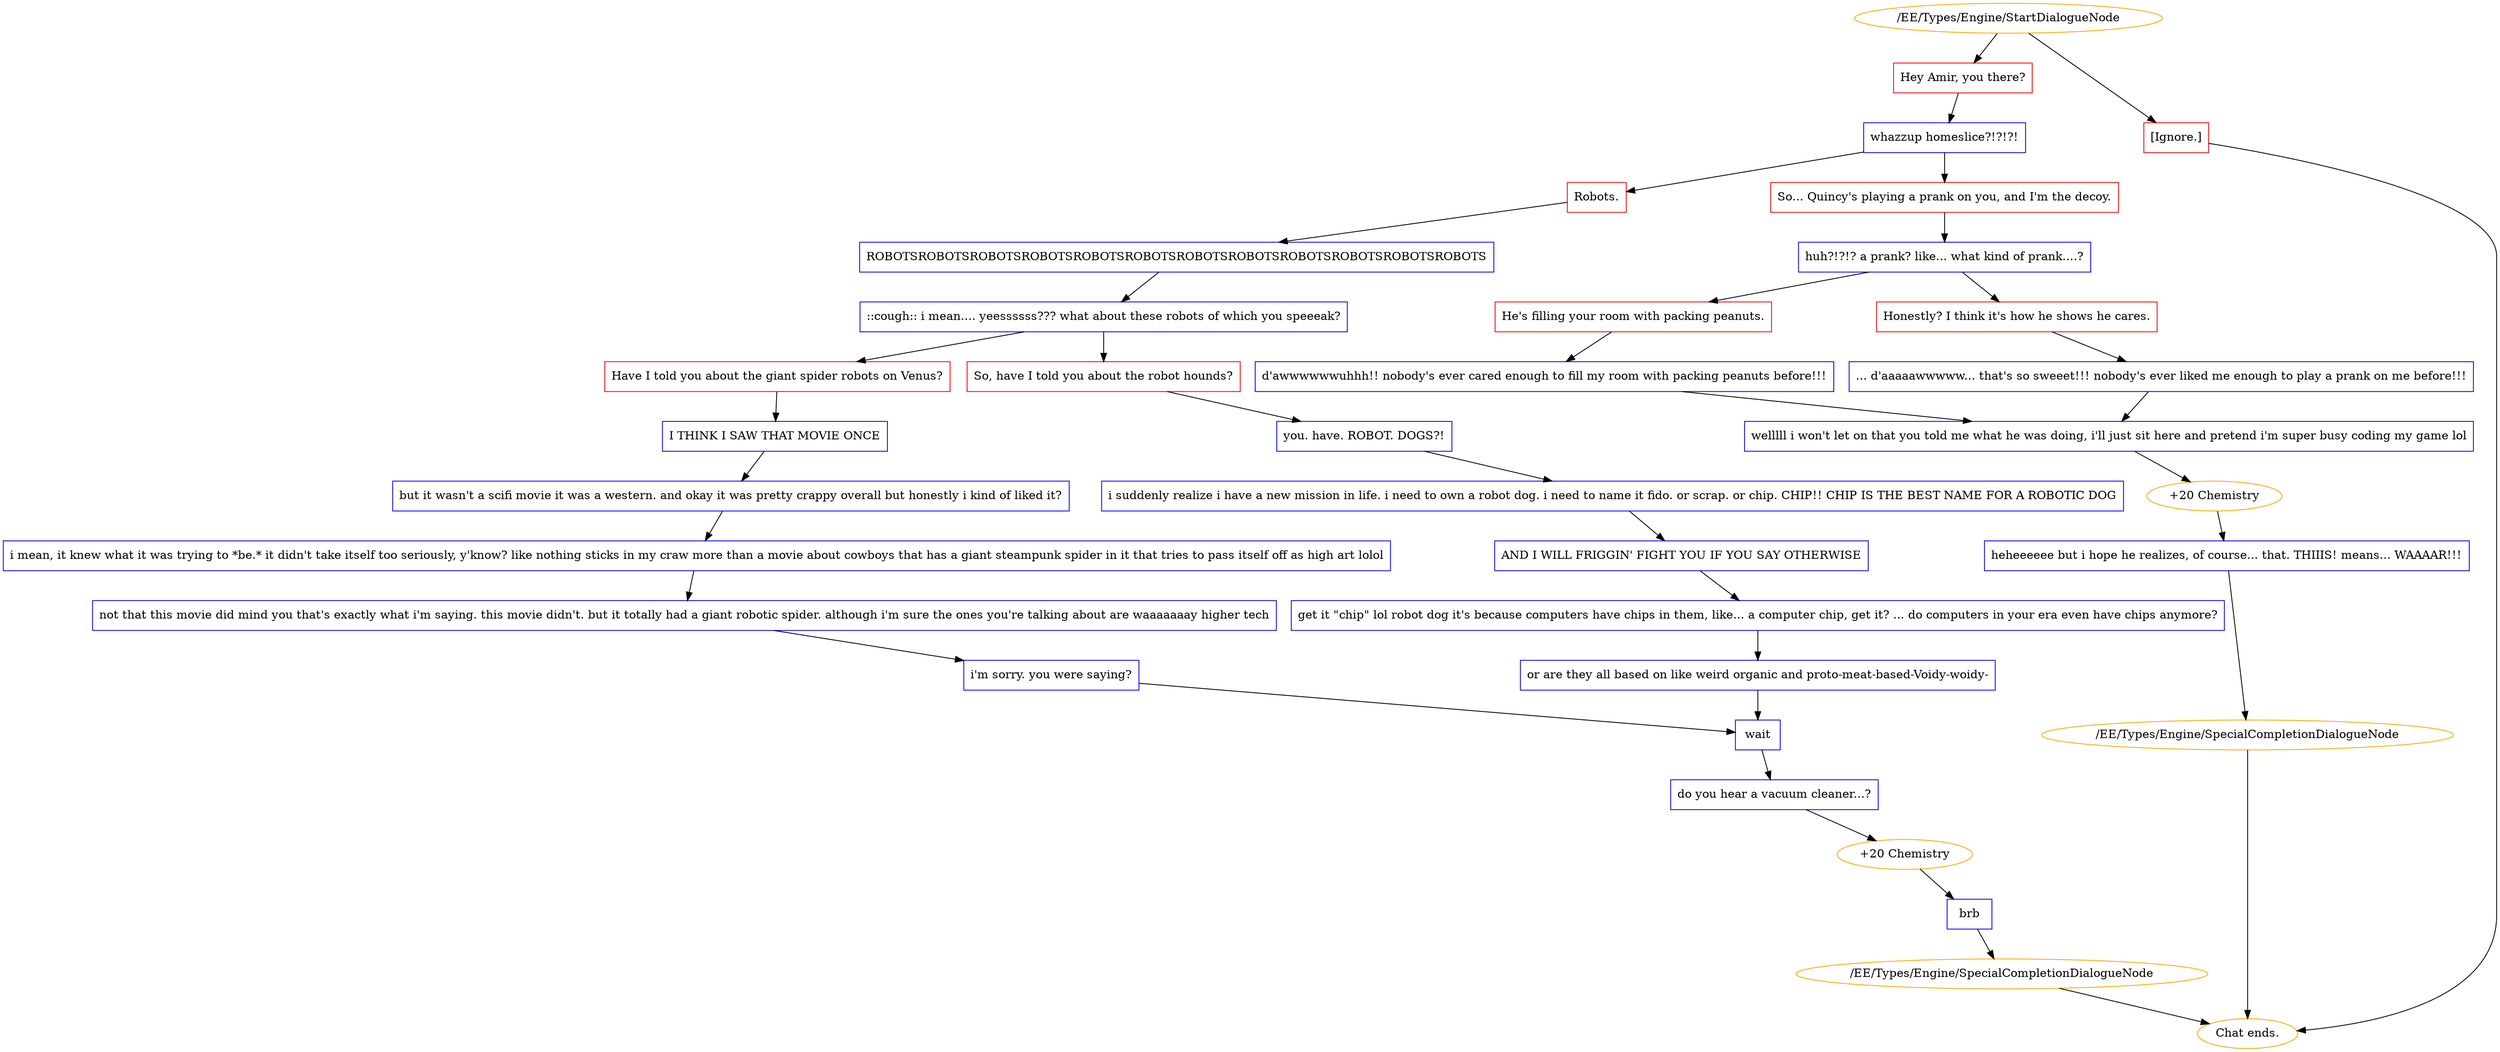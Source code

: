 digraph {
	3492 [label="/EE/Types/Engine/StartDialogueNode",color=orange];
		3492 -> 3493;
		3492 -> 3495;
	3493 [label="Hey Amir, you there?",shape=box,color=red];
		3493 -> 3494;
	3495 [label="[Ignore.]",shape=box,color=red];
		3495 -> "Chat ends.";
	3494 [label="whazzup homeslice?!?!?!",shape=box,color=blue];
		3494 -> 3497;
		3494 -> 3498;
	"Chat ends." [color=orange];
	3497 [label="Robots.",shape=box,color=red];
		3497 -> 3499;
	3498 [label="So... Quincy's playing a prank on you, and I'm the decoy.",shape=box,color=red];
		3498 -> 3500;
	3499 [label="ROBOTSROBOTSROBOTSROBOTSROBOTSROBOTSROBOTSROBOTSROBOTSROBOTSROBOTSROBOTS",shape=box,color=blue];
		3499 -> 3501;
	3500 [label="huh?!?!? a prank? like... what kind of prank....?",shape=box,color=blue];
		3500 -> 3502;
		3500 -> 3503;
	3501 [label="::cough:: i mean.... yeessssss??? what about these robots of which you speeeak?",shape=box,color=blue];
		3501 -> 3504;
		3501 -> 3505;
	3502 [label="He's filling your room with packing peanuts.",shape=box,color=red];
		3502 -> 3506;
	3503 [label="Honestly? I think it's how he shows he cares.",shape=box,color=red];
		3503 -> 3507;
	3504 [label="Have I told you about the giant spider robots on Venus?",shape=box,color=red];
		3504 -> 3508;
	3505 [label="So, have I told you about the robot hounds?",shape=box,color=red];
		3505 -> 3509;
	3506 [label="d'awwwwwwuhhh!! nobody's ever cared enough to fill my room with packing peanuts before!!!",shape=box,color=blue];
		3506 -> 3510;
	3507 [label="... d'aaaaawwwww... that's so sweeet!!! nobody's ever liked me enough to play a prank on me before!!!",shape=box,color=blue];
		3507 -> 3510;
	3508 [label="I THINK I SAW THAT MOVIE ONCE",shape=box,color=blue];
		3508 -> 3511;
	3509 [label="you. have. ROBOT. DOGS?!",shape=box,color=blue];
		3509 -> 3512;
	3510 [label="welllll i won't let on that you told me what he was doing, i'll just sit here and pretend i'm super busy coding my game lol",shape=box,color=blue];
		3510 -> 3524;
	3511 [label="but it wasn't a scifi movie it was a western. and okay it was pretty crappy overall but honestly i kind of liked it?",shape=box,color=blue];
		3511 -> 3513;
	3512 [label="i suddenly realize i have a new mission in life. i need to own a robot dog. i need to name it fido. or scrap. or chip. CHIP!! CHIP IS THE BEST NAME FOR A ROBOTIC DOG",shape=box,color=blue];
		3512 -> 3514;
	3524 [label="+20 Chemistry",color=orange];
		3524 -> 3526;
	3513 [label="i mean, it knew what it was trying to *be.* it didn't take itself too seriously, y'know? like nothing sticks in my craw more than a movie about cowboys that has a giant steampunk spider in it that tries to pass itself off as high art lolol",shape=box,color=blue];
		3513 -> 3515;
	3514 [label="AND I WILL FRIGGIN' FIGHT YOU IF YOU SAY OTHERWISE",shape=box,color=blue];
		3514 -> 3516;
	3526 [label="heheeeeee but i hope he realizes, of course... that. THIIIS! means... WAAAAR!!!",shape=box,color=blue];
		3526 -> 3592;
	3515 [label="not that this movie did mind you that's exactly what i'm saying. this movie didn't. but it totally had a giant robotic spider. although i'm sure the ones you're talking about are waaaaaaay higher tech",shape=box,color=blue];
		3515 -> 3517;
	3516 [label="get it \"chip\" lol robot dog it's because computers have chips in them, like... a computer chip, get it? ... do computers in your era even have chips anymore?",shape=box,color=blue];
		3516 -> 3518;
	3592 [label="/EE/Types/Engine/SpecialCompletionDialogueNode",color=orange];
		3592 -> "Chat ends.";
	3517 [label="i'm sorry. you were saying?",shape=box,color=blue];
		3517 -> 3519;
	3518 [label="or are they all based on like weird organic and proto-meat-based-Voidy-woidy-",shape=box,color=blue];
		3518 -> 3519;
	"Chat ends." [color=orange];
	3519 [label="wait",shape=box,color=blue];
		3519 -> 3520;
	3520 [label="do you hear a vacuum cleaner...?",shape=box,color=blue];
		3520 -> 3522;
	3522 [label="+20 Chemistry",color=orange];
		3522 -> 3521;
	3521 [label="brb",shape=box,color=blue];
		3521 -> 3593;
	3593 [label="/EE/Types/Engine/SpecialCompletionDialogueNode",color=orange];
		3593 -> "Chat ends.";
	"Chat ends." [color=orange];
}